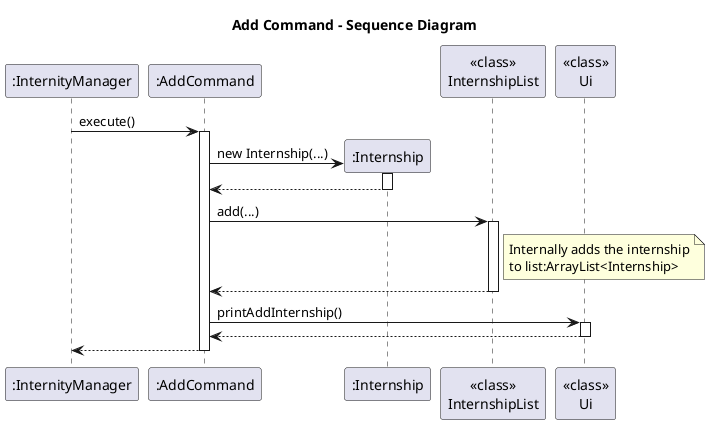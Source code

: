 @startuml
title Add Command - Sequence Diagram

participant ":InternityManager" as Logic
participant ":AddCommand" as AC
participant ":Internship" as IN
participant "<<class>>\nInternshipList" as IL
participant "<<class>>\nUi" as Ui

Logic -> AC: execute()
activate AC

AC -> IN**: new Internship(...)
activate IN
return
deactivate IN

AC -> IL: add(...)
activate IL
note right of IL: Internally adds the internship\nto list:ArrayList<Internship>
IL --> AC
deactivate IL

AC -> Ui: printAddInternship()
activate Ui
Ui --> AC
deactivate Ui

AC --> Logic
deactivate AC
@enduml
